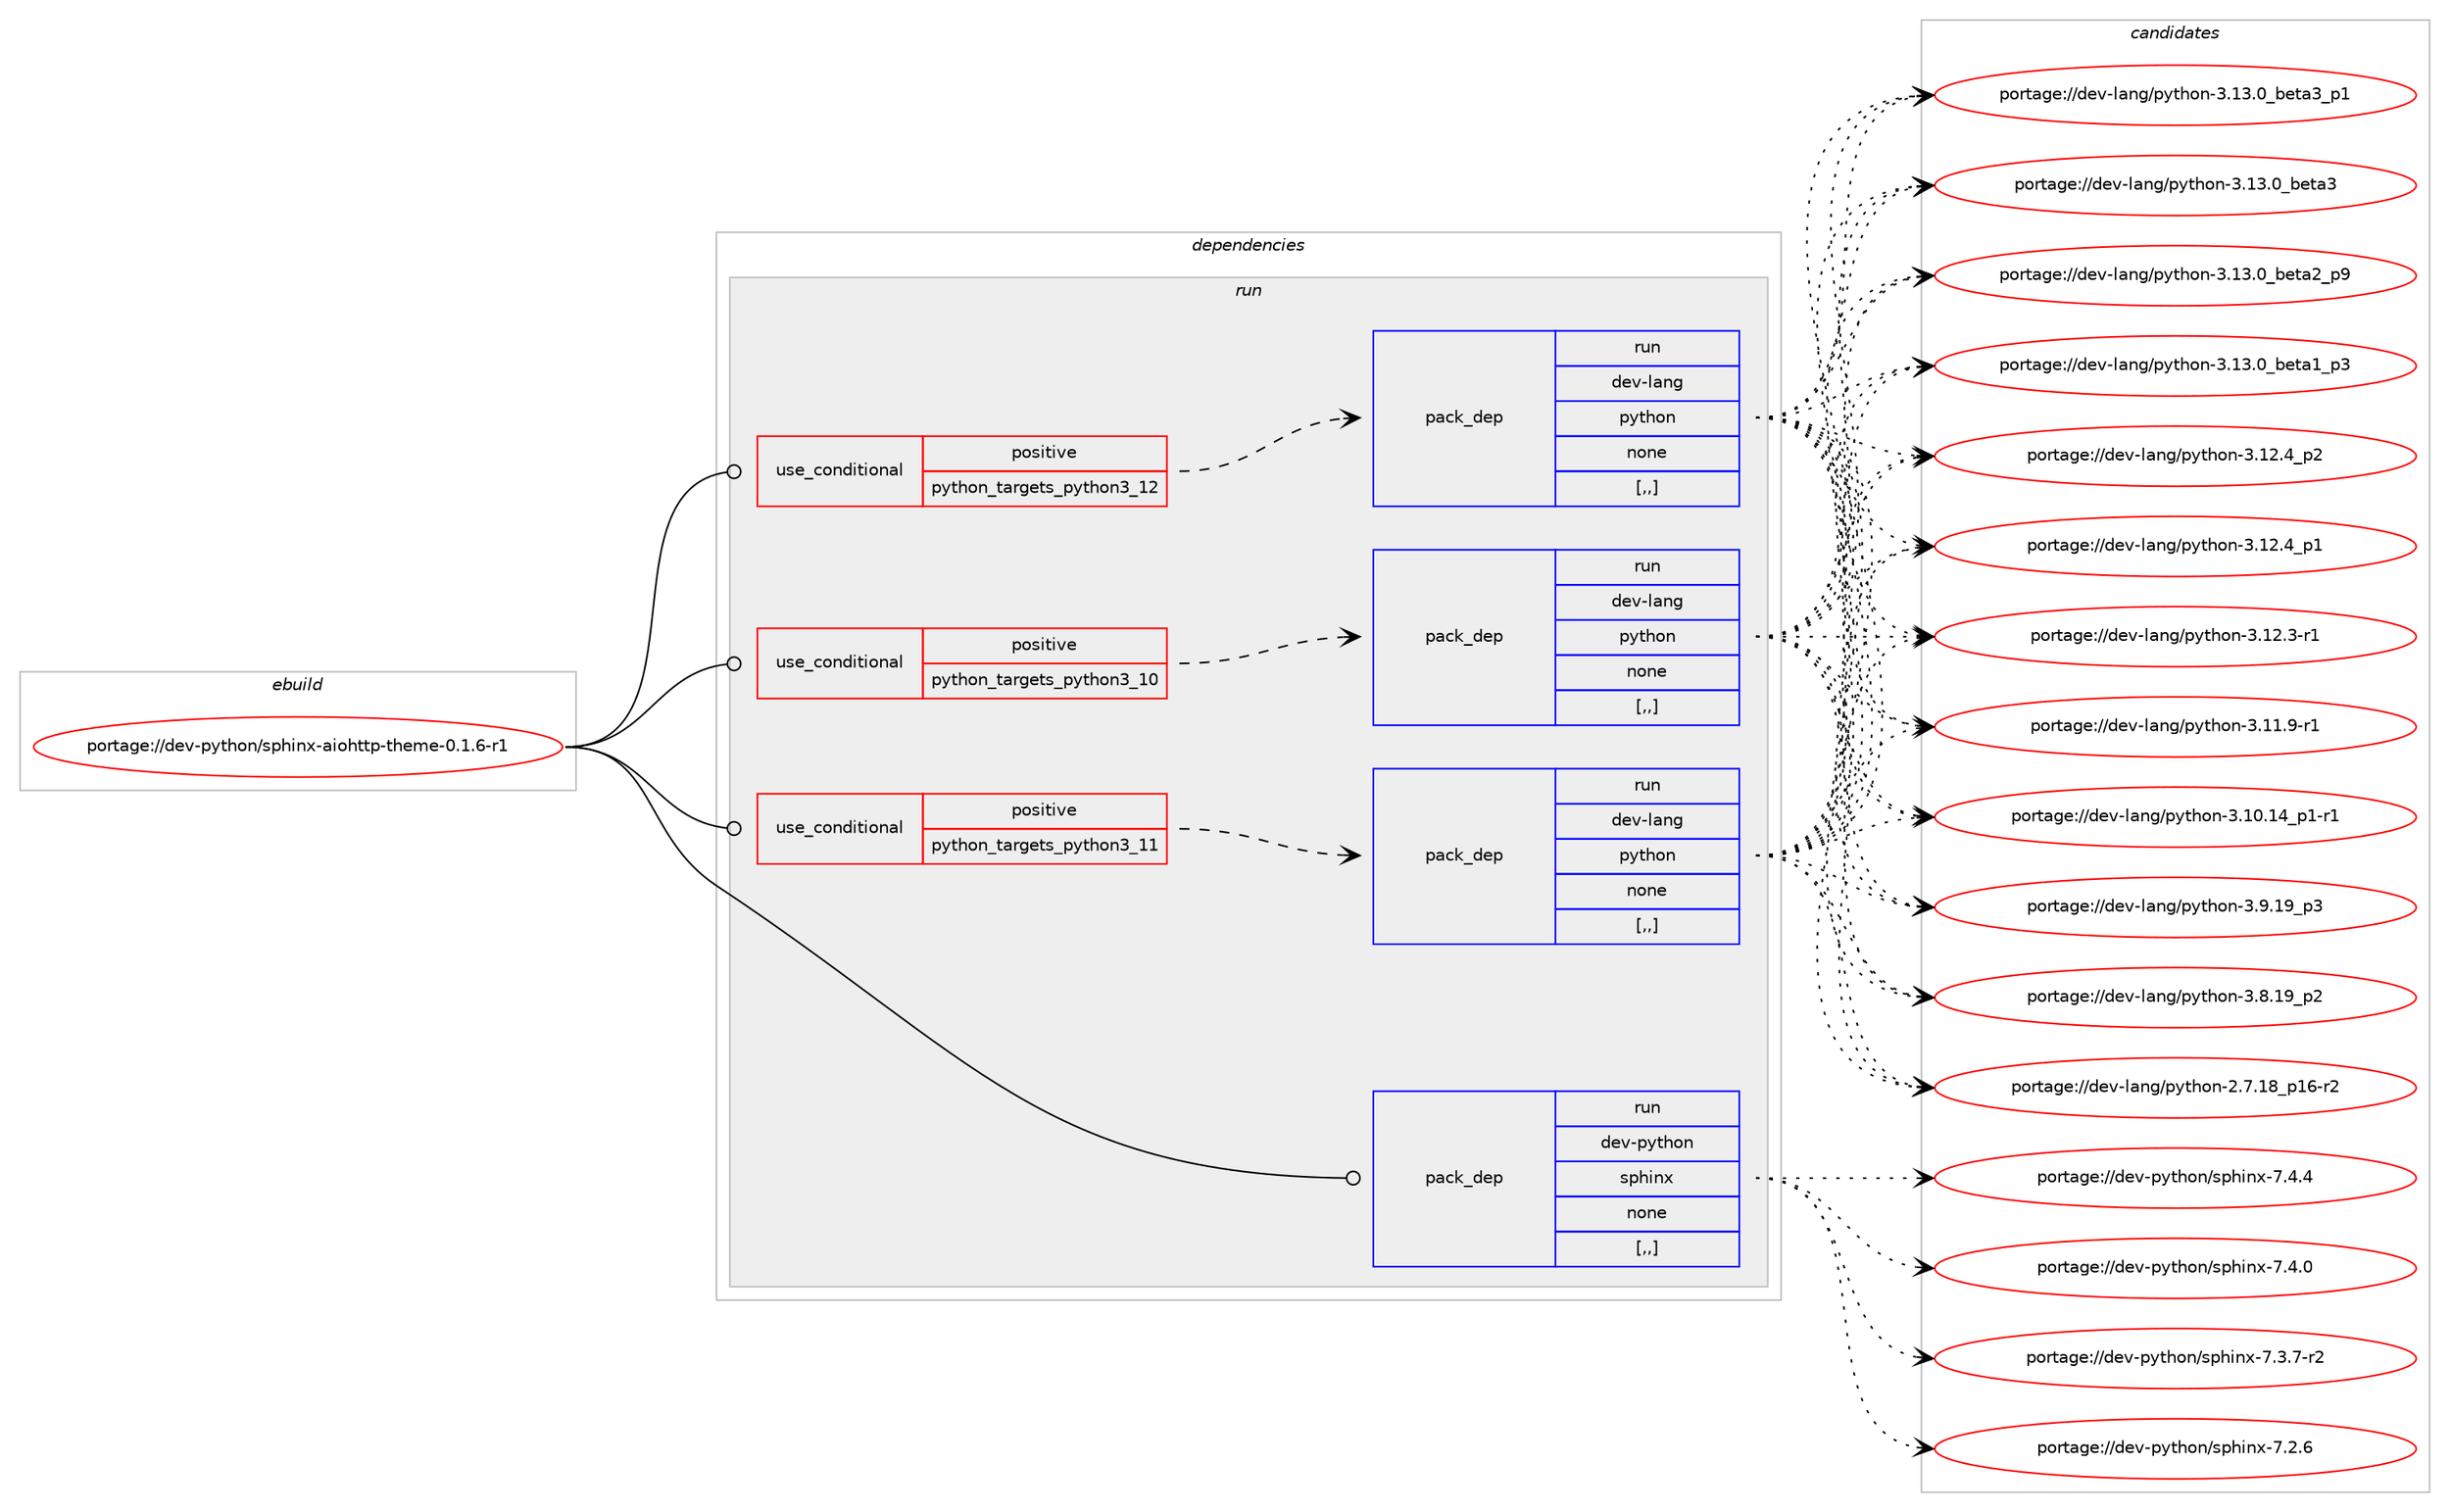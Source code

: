 digraph prolog {

# *************
# Graph options
# *************

newrank=true;
concentrate=true;
compound=true;
graph [rankdir=LR,fontname=Helvetica,fontsize=10,ranksep=1.5];#, ranksep=2.5, nodesep=0.2];
edge  [arrowhead=vee];
node  [fontname=Helvetica,fontsize=10];

# **********
# The ebuild
# **********

subgraph cluster_leftcol {
color=gray;
label=<<i>ebuild</i>>;
id [label="portage://dev-python/sphinx-aiohttp-theme-0.1.6-r1", color=red, width=4, href="../dev-python/sphinx-aiohttp-theme-0.1.6-r1.svg"];
}

# ****************
# The dependencies
# ****************

subgraph cluster_midcol {
color=gray;
label=<<i>dependencies</i>>;
subgraph cluster_compile {
fillcolor="#eeeeee";
style=filled;
label=<<i>compile</i>>;
}
subgraph cluster_compileandrun {
fillcolor="#eeeeee";
style=filled;
label=<<i>compile and run</i>>;
}
subgraph cluster_run {
fillcolor="#eeeeee";
style=filled;
label=<<i>run</i>>;
subgraph cond39553 {
dependency163241 [label=<<TABLE BORDER="0" CELLBORDER="1" CELLSPACING="0" CELLPADDING="4"><TR><TD ROWSPAN="3" CELLPADDING="10">use_conditional</TD></TR><TR><TD>positive</TD></TR><TR><TD>python_targets_python3_10</TD></TR></TABLE>>, shape=none, color=red];
subgraph pack122416 {
dependency163242 [label=<<TABLE BORDER="0" CELLBORDER="1" CELLSPACING="0" CELLPADDING="4" WIDTH="220"><TR><TD ROWSPAN="6" CELLPADDING="30">pack_dep</TD></TR><TR><TD WIDTH="110">run</TD></TR><TR><TD>dev-lang</TD></TR><TR><TD>python</TD></TR><TR><TD>none</TD></TR><TR><TD>[,,]</TD></TR></TABLE>>, shape=none, color=blue];
}
dependency163241:e -> dependency163242:w [weight=20,style="dashed",arrowhead="vee"];
}
id:e -> dependency163241:w [weight=20,style="solid",arrowhead="odot"];
subgraph cond39554 {
dependency163243 [label=<<TABLE BORDER="0" CELLBORDER="1" CELLSPACING="0" CELLPADDING="4"><TR><TD ROWSPAN="3" CELLPADDING="10">use_conditional</TD></TR><TR><TD>positive</TD></TR><TR><TD>python_targets_python3_11</TD></TR></TABLE>>, shape=none, color=red];
subgraph pack122417 {
dependency163244 [label=<<TABLE BORDER="0" CELLBORDER="1" CELLSPACING="0" CELLPADDING="4" WIDTH="220"><TR><TD ROWSPAN="6" CELLPADDING="30">pack_dep</TD></TR><TR><TD WIDTH="110">run</TD></TR><TR><TD>dev-lang</TD></TR><TR><TD>python</TD></TR><TR><TD>none</TD></TR><TR><TD>[,,]</TD></TR></TABLE>>, shape=none, color=blue];
}
dependency163243:e -> dependency163244:w [weight=20,style="dashed",arrowhead="vee"];
}
id:e -> dependency163243:w [weight=20,style="solid",arrowhead="odot"];
subgraph cond39555 {
dependency163245 [label=<<TABLE BORDER="0" CELLBORDER="1" CELLSPACING="0" CELLPADDING="4"><TR><TD ROWSPAN="3" CELLPADDING="10">use_conditional</TD></TR><TR><TD>positive</TD></TR><TR><TD>python_targets_python3_12</TD></TR></TABLE>>, shape=none, color=red];
subgraph pack122418 {
dependency163246 [label=<<TABLE BORDER="0" CELLBORDER="1" CELLSPACING="0" CELLPADDING="4" WIDTH="220"><TR><TD ROWSPAN="6" CELLPADDING="30">pack_dep</TD></TR><TR><TD WIDTH="110">run</TD></TR><TR><TD>dev-lang</TD></TR><TR><TD>python</TD></TR><TR><TD>none</TD></TR><TR><TD>[,,]</TD></TR></TABLE>>, shape=none, color=blue];
}
dependency163245:e -> dependency163246:w [weight=20,style="dashed",arrowhead="vee"];
}
id:e -> dependency163245:w [weight=20,style="solid",arrowhead="odot"];
subgraph pack122419 {
dependency163247 [label=<<TABLE BORDER="0" CELLBORDER="1" CELLSPACING="0" CELLPADDING="4" WIDTH="220"><TR><TD ROWSPAN="6" CELLPADDING="30">pack_dep</TD></TR><TR><TD WIDTH="110">run</TD></TR><TR><TD>dev-python</TD></TR><TR><TD>sphinx</TD></TR><TR><TD>none</TD></TR><TR><TD>[,,]</TD></TR></TABLE>>, shape=none, color=blue];
}
id:e -> dependency163247:w [weight=20,style="solid",arrowhead="odot"];
}
}

# **************
# The candidates
# **************

subgraph cluster_choices {
rank=same;
color=gray;
label=<<i>candidates</i>>;

subgraph choice122416 {
color=black;
nodesep=1;
choice10010111845108971101034711212111610411111045514649514648959810111697519511249 [label="portage://dev-lang/python-3.13.0_beta3_p1", color=red, width=4,href="../dev-lang/python-3.13.0_beta3_p1.svg"];
choice1001011184510897110103471121211161041111104551464951464895981011169751 [label="portage://dev-lang/python-3.13.0_beta3", color=red, width=4,href="../dev-lang/python-3.13.0_beta3.svg"];
choice10010111845108971101034711212111610411111045514649514648959810111697509511257 [label="portage://dev-lang/python-3.13.0_beta2_p9", color=red, width=4,href="../dev-lang/python-3.13.0_beta2_p9.svg"];
choice10010111845108971101034711212111610411111045514649514648959810111697499511251 [label="portage://dev-lang/python-3.13.0_beta1_p3", color=red, width=4,href="../dev-lang/python-3.13.0_beta1_p3.svg"];
choice100101118451089711010347112121116104111110455146495046529511250 [label="portage://dev-lang/python-3.12.4_p2", color=red, width=4,href="../dev-lang/python-3.12.4_p2.svg"];
choice100101118451089711010347112121116104111110455146495046529511249 [label="portage://dev-lang/python-3.12.4_p1", color=red, width=4,href="../dev-lang/python-3.12.4_p1.svg"];
choice100101118451089711010347112121116104111110455146495046514511449 [label="portage://dev-lang/python-3.12.3-r1", color=red, width=4,href="../dev-lang/python-3.12.3-r1.svg"];
choice100101118451089711010347112121116104111110455146494946574511449 [label="portage://dev-lang/python-3.11.9-r1", color=red, width=4,href="../dev-lang/python-3.11.9-r1.svg"];
choice100101118451089711010347112121116104111110455146494846495295112494511449 [label="portage://dev-lang/python-3.10.14_p1-r1", color=red, width=4,href="../dev-lang/python-3.10.14_p1-r1.svg"];
choice100101118451089711010347112121116104111110455146574649579511251 [label="portage://dev-lang/python-3.9.19_p3", color=red, width=4,href="../dev-lang/python-3.9.19_p3.svg"];
choice100101118451089711010347112121116104111110455146564649579511250 [label="portage://dev-lang/python-3.8.19_p2", color=red, width=4,href="../dev-lang/python-3.8.19_p2.svg"];
choice100101118451089711010347112121116104111110455046554649569511249544511450 [label="portage://dev-lang/python-2.7.18_p16-r2", color=red, width=4,href="../dev-lang/python-2.7.18_p16-r2.svg"];
dependency163242:e -> choice10010111845108971101034711212111610411111045514649514648959810111697519511249:w [style=dotted,weight="100"];
dependency163242:e -> choice1001011184510897110103471121211161041111104551464951464895981011169751:w [style=dotted,weight="100"];
dependency163242:e -> choice10010111845108971101034711212111610411111045514649514648959810111697509511257:w [style=dotted,weight="100"];
dependency163242:e -> choice10010111845108971101034711212111610411111045514649514648959810111697499511251:w [style=dotted,weight="100"];
dependency163242:e -> choice100101118451089711010347112121116104111110455146495046529511250:w [style=dotted,weight="100"];
dependency163242:e -> choice100101118451089711010347112121116104111110455146495046529511249:w [style=dotted,weight="100"];
dependency163242:e -> choice100101118451089711010347112121116104111110455146495046514511449:w [style=dotted,weight="100"];
dependency163242:e -> choice100101118451089711010347112121116104111110455146494946574511449:w [style=dotted,weight="100"];
dependency163242:e -> choice100101118451089711010347112121116104111110455146494846495295112494511449:w [style=dotted,weight="100"];
dependency163242:e -> choice100101118451089711010347112121116104111110455146574649579511251:w [style=dotted,weight="100"];
dependency163242:e -> choice100101118451089711010347112121116104111110455146564649579511250:w [style=dotted,weight="100"];
dependency163242:e -> choice100101118451089711010347112121116104111110455046554649569511249544511450:w [style=dotted,weight="100"];
}
subgraph choice122417 {
color=black;
nodesep=1;
choice10010111845108971101034711212111610411111045514649514648959810111697519511249 [label="portage://dev-lang/python-3.13.0_beta3_p1", color=red, width=4,href="../dev-lang/python-3.13.0_beta3_p1.svg"];
choice1001011184510897110103471121211161041111104551464951464895981011169751 [label="portage://dev-lang/python-3.13.0_beta3", color=red, width=4,href="../dev-lang/python-3.13.0_beta3.svg"];
choice10010111845108971101034711212111610411111045514649514648959810111697509511257 [label="portage://dev-lang/python-3.13.0_beta2_p9", color=red, width=4,href="../dev-lang/python-3.13.0_beta2_p9.svg"];
choice10010111845108971101034711212111610411111045514649514648959810111697499511251 [label="portage://dev-lang/python-3.13.0_beta1_p3", color=red, width=4,href="../dev-lang/python-3.13.0_beta1_p3.svg"];
choice100101118451089711010347112121116104111110455146495046529511250 [label="portage://dev-lang/python-3.12.4_p2", color=red, width=4,href="../dev-lang/python-3.12.4_p2.svg"];
choice100101118451089711010347112121116104111110455146495046529511249 [label="portage://dev-lang/python-3.12.4_p1", color=red, width=4,href="../dev-lang/python-3.12.4_p1.svg"];
choice100101118451089711010347112121116104111110455146495046514511449 [label="portage://dev-lang/python-3.12.3-r1", color=red, width=4,href="../dev-lang/python-3.12.3-r1.svg"];
choice100101118451089711010347112121116104111110455146494946574511449 [label="portage://dev-lang/python-3.11.9-r1", color=red, width=4,href="../dev-lang/python-3.11.9-r1.svg"];
choice100101118451089711010347112121116104111110455146494846495295112494511449 [label="portage://dev-lang/python-3.10.14_p1-r1", color=red, width=4,href="../dev-lang/python-3.10.14_p1-r1.svg"];
choice100101118451089711010347112121116104111110455146574649579511251 [label="portage://dev-lang/python-3.9.19_p3", color=red, width=4,href="../dev-lang/python-3.9.19_p3.svg"];
choice100101118451089711010347112121116104111110455146564649579511250 [label="portage://dev-lang/python-3.8.19_p2", color=red, width=4,href="../dev-lang/python-3.8.19_p2.svg"];
choice100101118451089711010347112121116104111110455046554649569511249544511450 [label="portage://dev-lang/python-2.7.18_p16-r2", color=red, width=4,href="../dev-lang/python-2.7.18_p16-r2.svg"];
dependency163244:e -> choice10010111845108971101034711212111610411111045514649514648959810111697519511249:w [style=dotted,weight="100"];
dependency163244:e -> choice1001011184510897110103471121211161041111104551464951464895981011169751:w [style=dotted,weight="100"];
dependency163244:e -> choice10010111845108971101034711212111610411111045514649514648959810111697509511257:w [style=dotted,weight="100"];
dependency163244:e -> choice10010111845108971101034711212111610411111045514649514648959810111697499511251:w [style=dotted,weight="100"];
dependency163244:e -> choice100101118451089711010347112121116104111110455146495046529511250:w [style=dotted,weight="100"];
dependency163244:e -> choice100101118451089711010347112121116104111110455146495046529511249:w [style=dotted,weight="100"];
dependency163244:e -> choice100101118451089711010347112121116104111110455146495046514511449:w [style=dotted,weight="100"];
dependency163244:e -> choice100101118451089711010347112121116104111110455146494946574511449:w [style=dotted,weight="100"];
dependency163244:e -> choice100101118451089711010347112121116104111110455146494846495295112494511449:w [style=dotted,weight="100"];
dependency163244:e -> choice100101118451089711010347112121116104111110455146574649579511251:w [style=dotted,weight="100"];
dependency163244:e -> choice100101118451089711010347112121116104111110455146564649579511250:w [style=dotted,weight="100"];
dependency163244:e -> choice100101118451089711010347112121116104111110455046554649569511249544511450:w [style=dotted,weight="100"];
}
subgraph choice122418 {
color=black;
nodesep=1;
choice10010111845108971101034711212111610411111045514649514648959810111697519511249 [label="portage://dev-lang/python-3.13.0_beta3_p1", color=red, width=4,href="../dev-lang/python-3.13.0_beta3_p1.svg"];
choice1001011184510897110103471121211161041111104551464951464895981011169751 [label="portage://dev-lang/python-3.13.0_beta3", color=red, width=4,href="../dev-lang/python-3.13.0_beta3.svg"];
choice10010111845108971101034711212111610411111045514649514648959810111697509511257 [label="portage://dev-lang/python-3.13.0_beta2_p9", color=red, width=4,href="../dev-lang/python-3.13.0_beta2_p9.svg"];
choice10010111845108971101034711212111610411111045514649514648959810111697499511251 [label="portage://dev-lang/python-3.13.0_beta1_p3", color=red, width=4,href="../dev-lang/python-3.13.0_beta1_p3.svg"];
choice100101118451089711010347112121116104111110455146495046529511250 [label="portage://dev-lang/python-3.12.4_p2", color=red, width=4,href="../dev-lang/python-3.12.4_p2.svg"];
choice100101118451089711010347112121116104111110455146495046529511249 [label="portage://dev-lang/python-3.12.4_p1", color=red, width=4,href="../dev-lang/python-3.12.4_p1.svg"];
choice100101118451089711010347112121116104111110455146495046514511449 [label="portage://dev-lang/python-3.12.3-r1", color=red, width=4,href="../dev-lang/python-3.12.3-r1.svg"];
choice100101118451089711010347112121116104111110455146494946574511449 [label="portage://dev-lang/python-3.11.9-r1", color=red, width=4,href="../dev-lang/python-3.11.9-r1.svg"];
choice100101118451089711010347112121116104111110455146494846495295112494511449 [label="portage://dev-lang/python-3.10.14_p1-r1", color=red, width=4,href="../dev-lang/python-3.10.14_p1-r1.svg"];
choice100101118451089711010347112121116104111110455146574649579511251 [label="portage://dev-lang/python-3.9.19_p3", color=red, width=4,href="../dev-lang/python-3.9.19_p3.svg"];
choice100101118451089711010347112121116104111110455146564649579511250 [label="portage://dev-lang/python-3.8.19_p2", color=red, width=4,href="../dev-lang/python-3.8.19_p2.svg"];
choice100101118451089711010347112121116104111110455046554649569511249544511450 [label="portage://dev-lang/python-2.7.18_p16-r2", color=red, width=4,href="../dev-lang/python-2.7.18_p16-r2.svg"];
dependency163246:e -> choice10010111845108971101034711212111610411111045514649514648959810111697519511249:w [style=dotted,weight="100"];
dependency163246:e -> choice1001011184510897110103471121211161041111104551464951464895981011169751:w [style=dotted,weight="100"];
dependency163246:e -> choice10010111845108971101034711212111610411111045514649514648959810111697509511257:w [style=dotted,weight="100"];
dependency163246:e -> choice10010111845108971101034711212111610411111045514649514648959810111697499511251:w [style=dotted,weight="100"];
dependency163246:e -> choice100101118451089711010347112121116104111110455146495046529511250:w [style=dotted,weight="100"];
dependency163246:e -> choice100101118451089711010347112121116104111110455146495046529511249:w [style=dotted,weight="100"];
dependency163246:e -> choice100101118451089711010347112121116104111110455146495046514511449:w [style=dotted,weight="100"];
dependency163246:e -> choice100101118451089711010347112121116104111110455146494946574511449:w [style=dotted,weight="100"];
dependency163246:e -> choice100101118451089711010347112121116104111110455146494846495295112494511449:w [style=dotted,weight="100"];
dependency163246:e -> choice100101118451089711010347112121116104111110455146574649579511251:w [style=dotted,weight="100"];
dependency163246:e -> choice100101118451089711010347112121116104111110455146564649579511250:w [style=dotted,weight="100"];
dependency163246:e -> choice100101118451089711010347112121116104111110455046554649569511249544511450:w [style=dotted,weight="100"];
}
subgraph choice122419 {
color=black;
nodesep=1;
choice1001011184511212111610411111047115112104105110120455546524652 [label="portage://dev-python/sphinx-7.4.4", color=red, width=4,href="../dev-python/sphinx-7.4.4.svg"];
choice1001011184511212111610411111047115112104105110120455546524648 [label="portage://dev-python/sphinx-7.4.0", color=red, width=4,href="../dev-python/sphinx-7.4.0.svg"];
choice10010111845112121116104111110471151121041051101204555465146554511450 [label="portage://dev-python/sphinx-7.3.7-r2", color=red, width=4,href="../dev-python/sphinx-7.3.7-r2.svg"];
choice1001011184511212111610411111047115112104105110120455546504654 [label="portage://dev-python/sphinx-7.2.6", color=red, width=4,href="../dev-python/sphinx-7.2.6.svg"];
dependency163247:e -> choice1001011184511212111610411111047115112104105110120455546524652:w [style=dotted,weight="100"];
dependency163247:e -> choice1001011184511212111610411111047115112104105110120455546524648:w [style=dotted,weight="100"];
dependency163247:e -> choice10010111845112121116104111110471151121041051101204555465146554511450:w [style=dotted,weight="100"];
dependency163247:e -> choice1001011184511212111610411111047115112104105110120455546504654:w [style=dotted,weight="100"];
}
}

}
